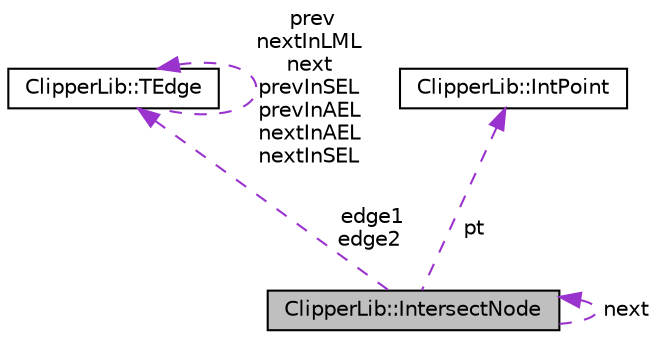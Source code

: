 digraph "ClipperLib::IntersectNode"
{
  edge [fontname="Helvetica",fontsize="10",labelfontname="Helvetica",labelfontsize="10"];
  node [fontname="Helvetica",fontsize="10",shape=record];
  Node1 [label="ClipperLib::IntersectNode",height=0.2,width=0.4,color="black", fillcolor="grey75", style="filled", fontcolor="black"];
  Node1 -> Node1 [dir="back",color="darkorchid3",fontsize="10",style="dashed",label=" next" ];
  Node2 -> Node1 [dir="back",color="darkorchid3",fontsize="10",style="dashed",label=" edge1\nedge2" ];
  Node2 [label="ClipperLib::TEdge",height=0.2,width=0.4,color="black", fillcolor="white", style="filled",URL="$struct_clipper_lib_1_1_t_edge.html"];
  Node2 -> Node2 [dir="back",color="darkorchid3",fontsize="10",style="dashed",label=" prev\nnextInLML\nnext\nprevInSEL\nprevInAEL\nnextInAEL\nnextInSEL" ];
  Node3 -> Node1 [dir="back",color="darkorchid3",fontsize="10",style="dashed",label=" pt" ];
  Node3 [label="ClipperLib::IntPoint",height=0.2,width=0.4,color="black", fillcolor="white", style="filled",URL="$struct_clipper_lib_1_1_int_point.html"];
}
